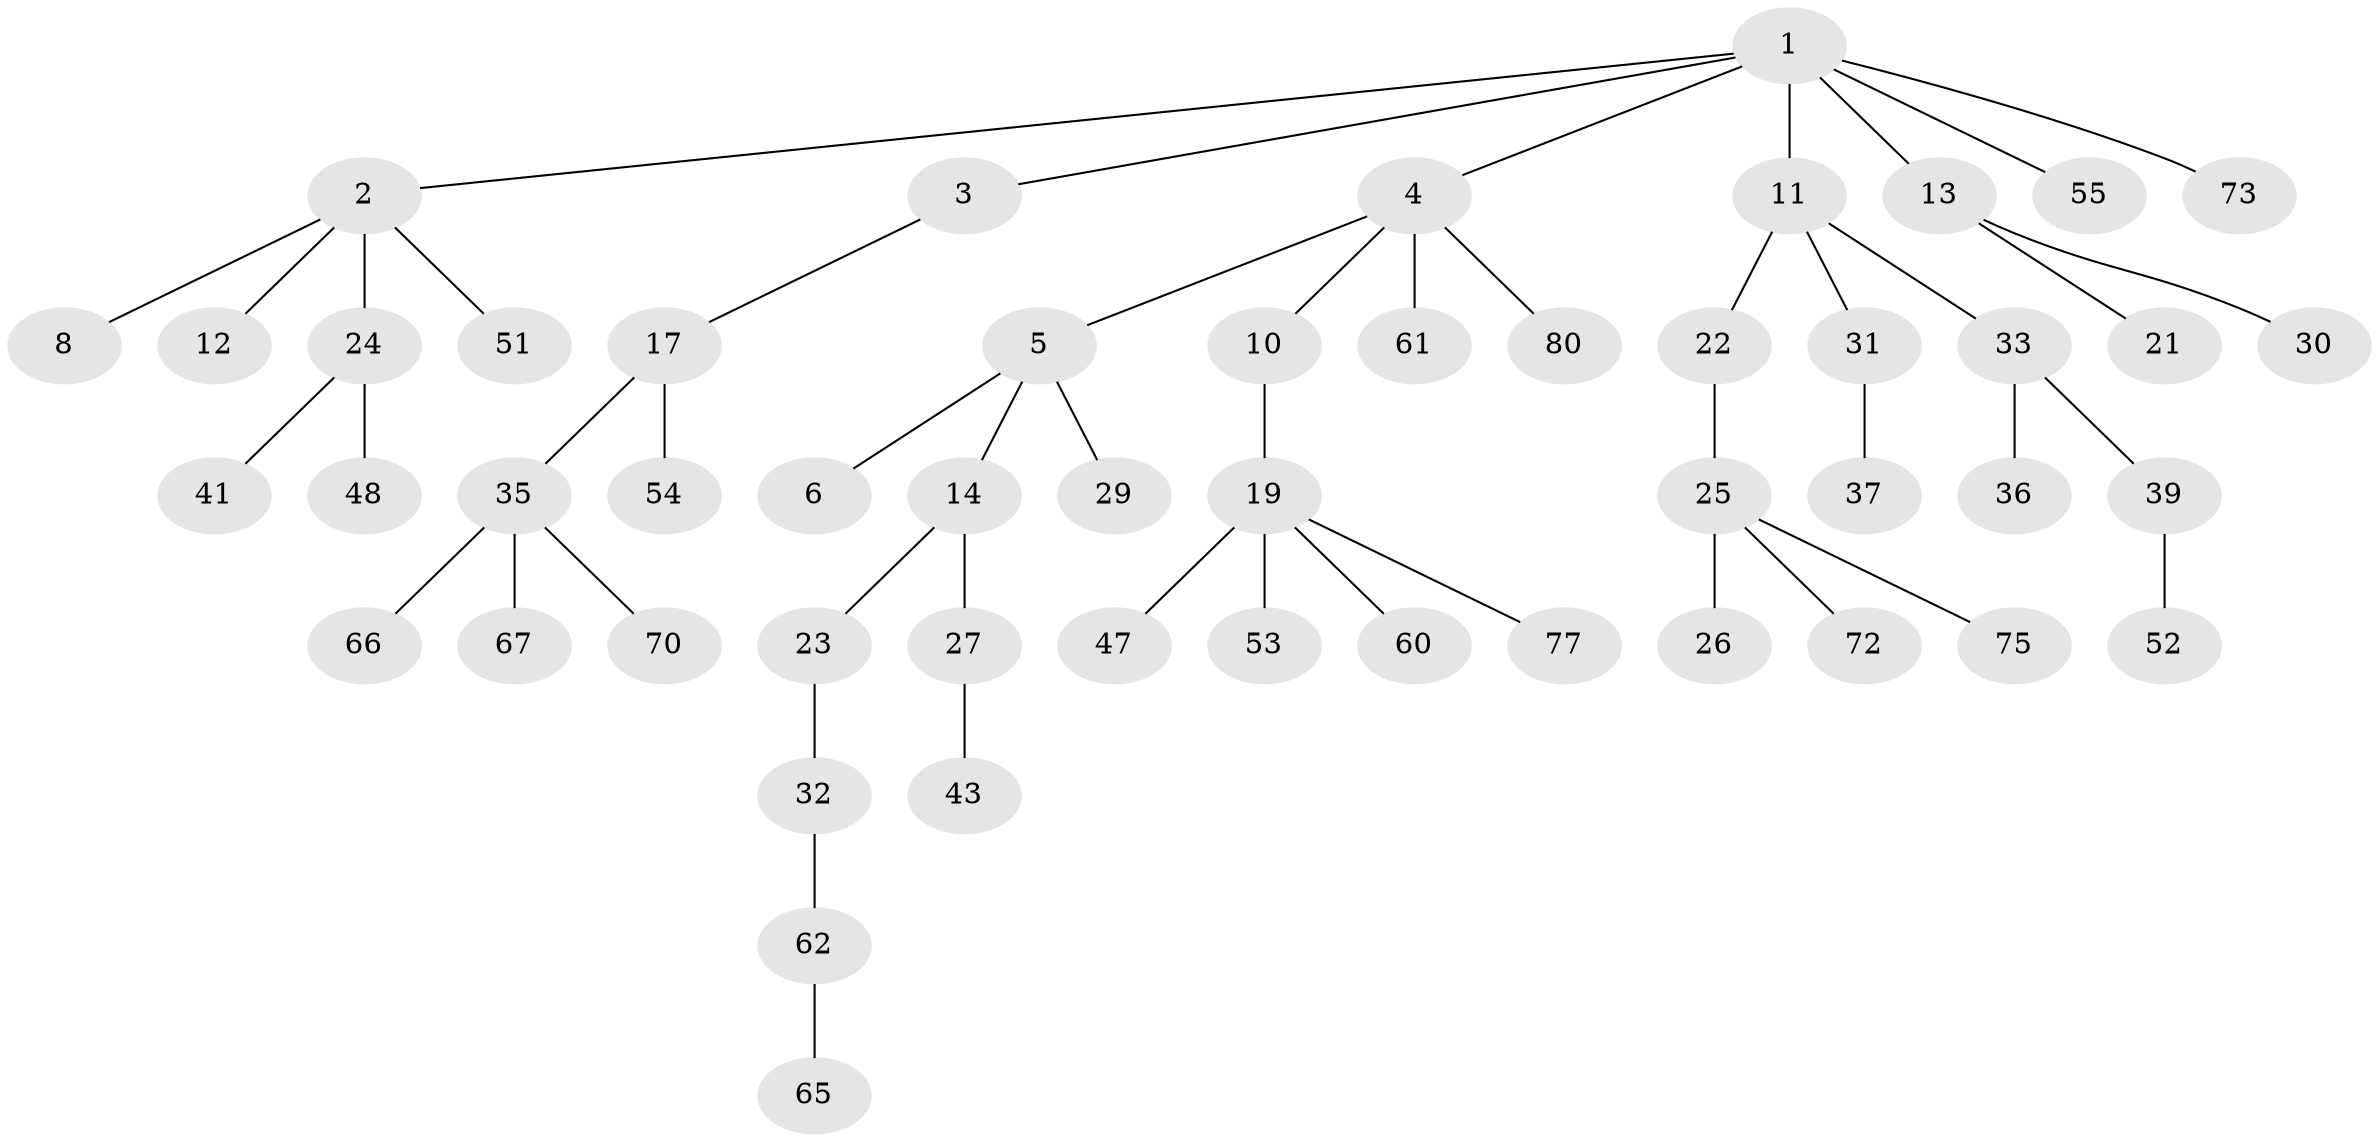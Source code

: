 // original degree distribution, {6: 0.0125, 5: 0.0375, 2: 0.2375, 4: 0.075, 1: 0.4875, 3: 0.15}
// Generated by graph-tools (version 1.1) at 2025/42/03/06/25 10:42:04]
// undirected, 51 vertices, 50 edges
graph export_dot {
graph [start="1"]
  node [color=gray90,style=filled];
  1 [super="+9"];
  2 [super="+7"];
  3;
  4 [super="+42"];
  5 [super="+59"];
  6 [super="+16"];
  8;
  10 [super="+74"];
  11 [super="+15"];
  12;
  13 [super="+40"];
  14 [super="+18"];
  17 [super="+20"];
  19 [super="+38"];
  21 [super="+57"];
  22 [super="+44"];
  23 [super="+68"];
  24 [super="+45"];
  25 [super="+64"];
  26 [super="+34"];
  27 [super="+28"];
  29 [super="+56"];
  30;
  31;
  32;
  33 [super="+63"];
  35 [super="+46"];
  36 [super="+78"];
  37;
  39 [super="+49"];
  41 [super="+50"];
  43 [super="+79"];
  47;
  48;
  51 [super="+58"];
  52 [super="+76"];
  53 [super="+69"];
  54;
  55;
  60;
  61;
  62 [super="+71"];
  65;
  66;
  67;
  70;
  72;
  73;
  75;
  77;
  80;
  1 -- 2;
  1 -- 3;
  1 -- 4;
  1 -- 11;
  1 -- 73;
  1 -- 13;
  1 -- 55;
  2 -- 8;
  2 -- 24;
  2 -- 51;
  2 -- 12;
  3 -- 17;
  4 -- 5;
  4 -- 10;
  4 -- 80;
  4 -- 61;
  5 -- 6;
  5 -- 14;
  5 -- 29;
  10 -- 19;
  11 -- 31;
  11 -- 33;
  11 -- 22;
  13 -- 21;
  13 -- 30;
  14 -- 27;
  14 -- 23;
  17 -- 35;
  17 -- 54;
  19 -- 47;
  19 -- 53;
  19 -- 77;
  19 -- 60;
  22 -- 25;
  23 -- 32;
  24 -- 41;
  24 -- 48;
  25 -- 26;
  25 -- 72;
  25 -- 75;
  27 -- 43;
  31 -- 37;
  32 -- 62;
  33 -- 36;
  33 -- 39;
  35 -- 66;
  35 -- 67;
  35 -- 70;
  39 -- 52;
  62 -- 65;
}
